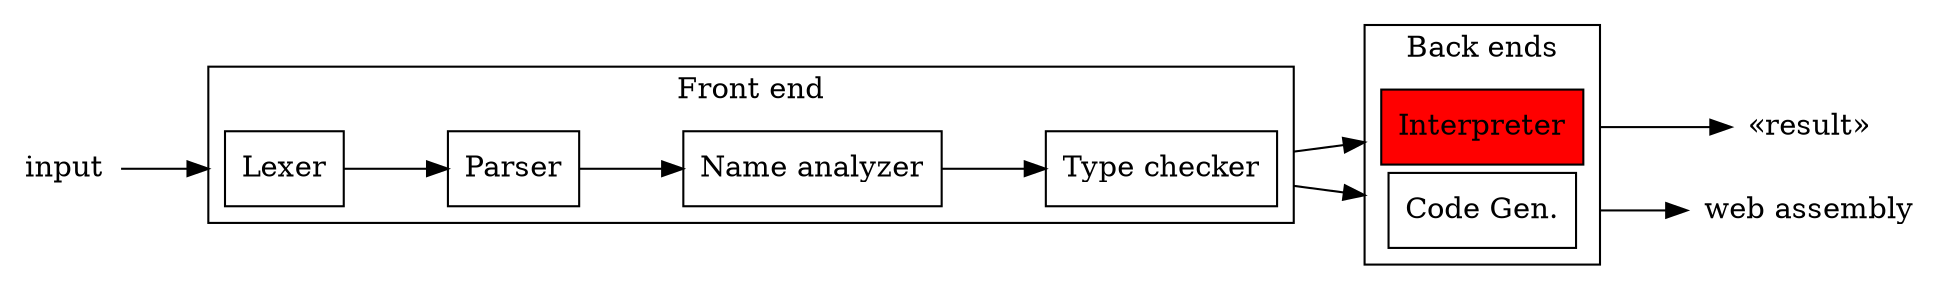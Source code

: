 digraph{
    compound=true;
    rankdir=LR;
    ranksep=.7;
    nodesep=.05;
    bgcolor="#00000000";
    node [shape=rect];

    input [shape=none];

    subgraph cluster_frontend {
        label="Front end";
        peripheries=5;

        lexer [label="Lexer"];
        parser [label="Parser"];
        nanalyzer [label="Name analyzer"]
        typer [label="Type checker"];

        lexer -> parser -> nanalyzer -> typer
    }

    subgraph cluster_backend {
        label="Back ends";
        peripheries=5;

        interpreter [style=filled, fillcolor=red, label="Interpreter"];
        codegen [label="Code Gen."];
    }

    subgraph cluser_results {
        result [shape=none, label="«result»"];
        webass [shape=none, label="web assembly"];
    }

    input -> lexer [lhead=cluster_frontend];

    typer -> interpreter [ltail=cluster_frontend, lhead=cluster_backend];
    interpreter -> result [ltail=cluster_backend];

    typer -> codegen [ltail=cluster_frontend, lhead=cluster_backend];
    codegen -> webass [ltail=cluster_backend];
}